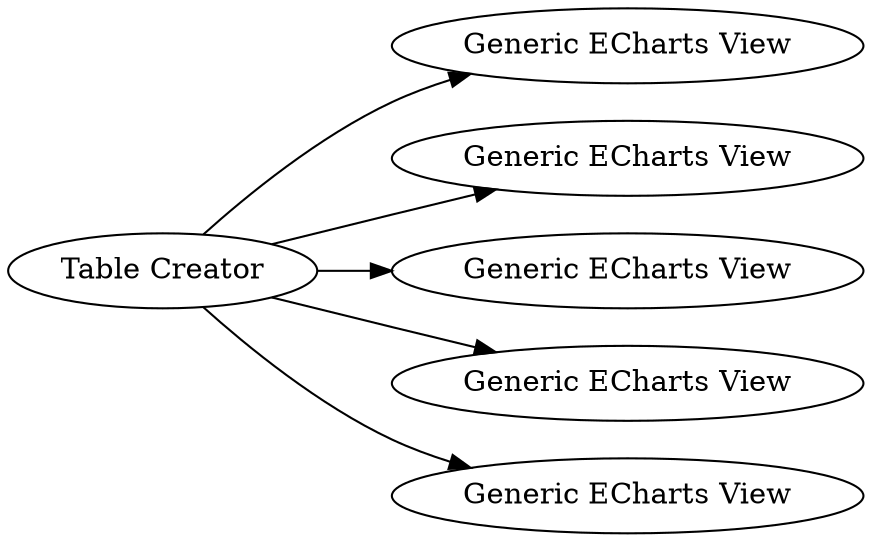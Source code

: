 digraph {
	2 -> 10
	2 -> 1
	2 -> 3
	2 -> 5
	2 -> 11
	5 [label="Generic ECharts View"]
	1 [label="Generic ECharts View"]
	11 [label="Generic ECharts View"]
	3 [label="Generic ECharts View"]
	2 [label="Table Creator"]
	10 [label="Generic ECharts View"]
	rankdir=LR
}
